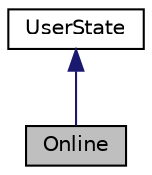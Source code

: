 digraph "Online"
{
 // LATEX_PDF_SIZE
  edge [fontname="Helvetica",fontsize="10",labelfontname="Helvetica",labelfontsize="10"];
  node [fontname="Helvetica",fontsize="10",shape=record];
  Node1 [label="Online",height=0.2,width=0.4,color="black", fillcolor="grey75", style="filled", fontcolor="black",tooltip="Concrete state representing an online user."];
  Node2 -> Node1 [dir="back",color="midnightblue",fontsize="10",style="solid",fontname="Helvetica"];
  Node2 [label="UserState",height=0.2,width=0.4,color="black", fillcolor="white", style="filled",URL="$classUserState.html",tooltip="Abstract base class for user states in the State pattern."];
}
